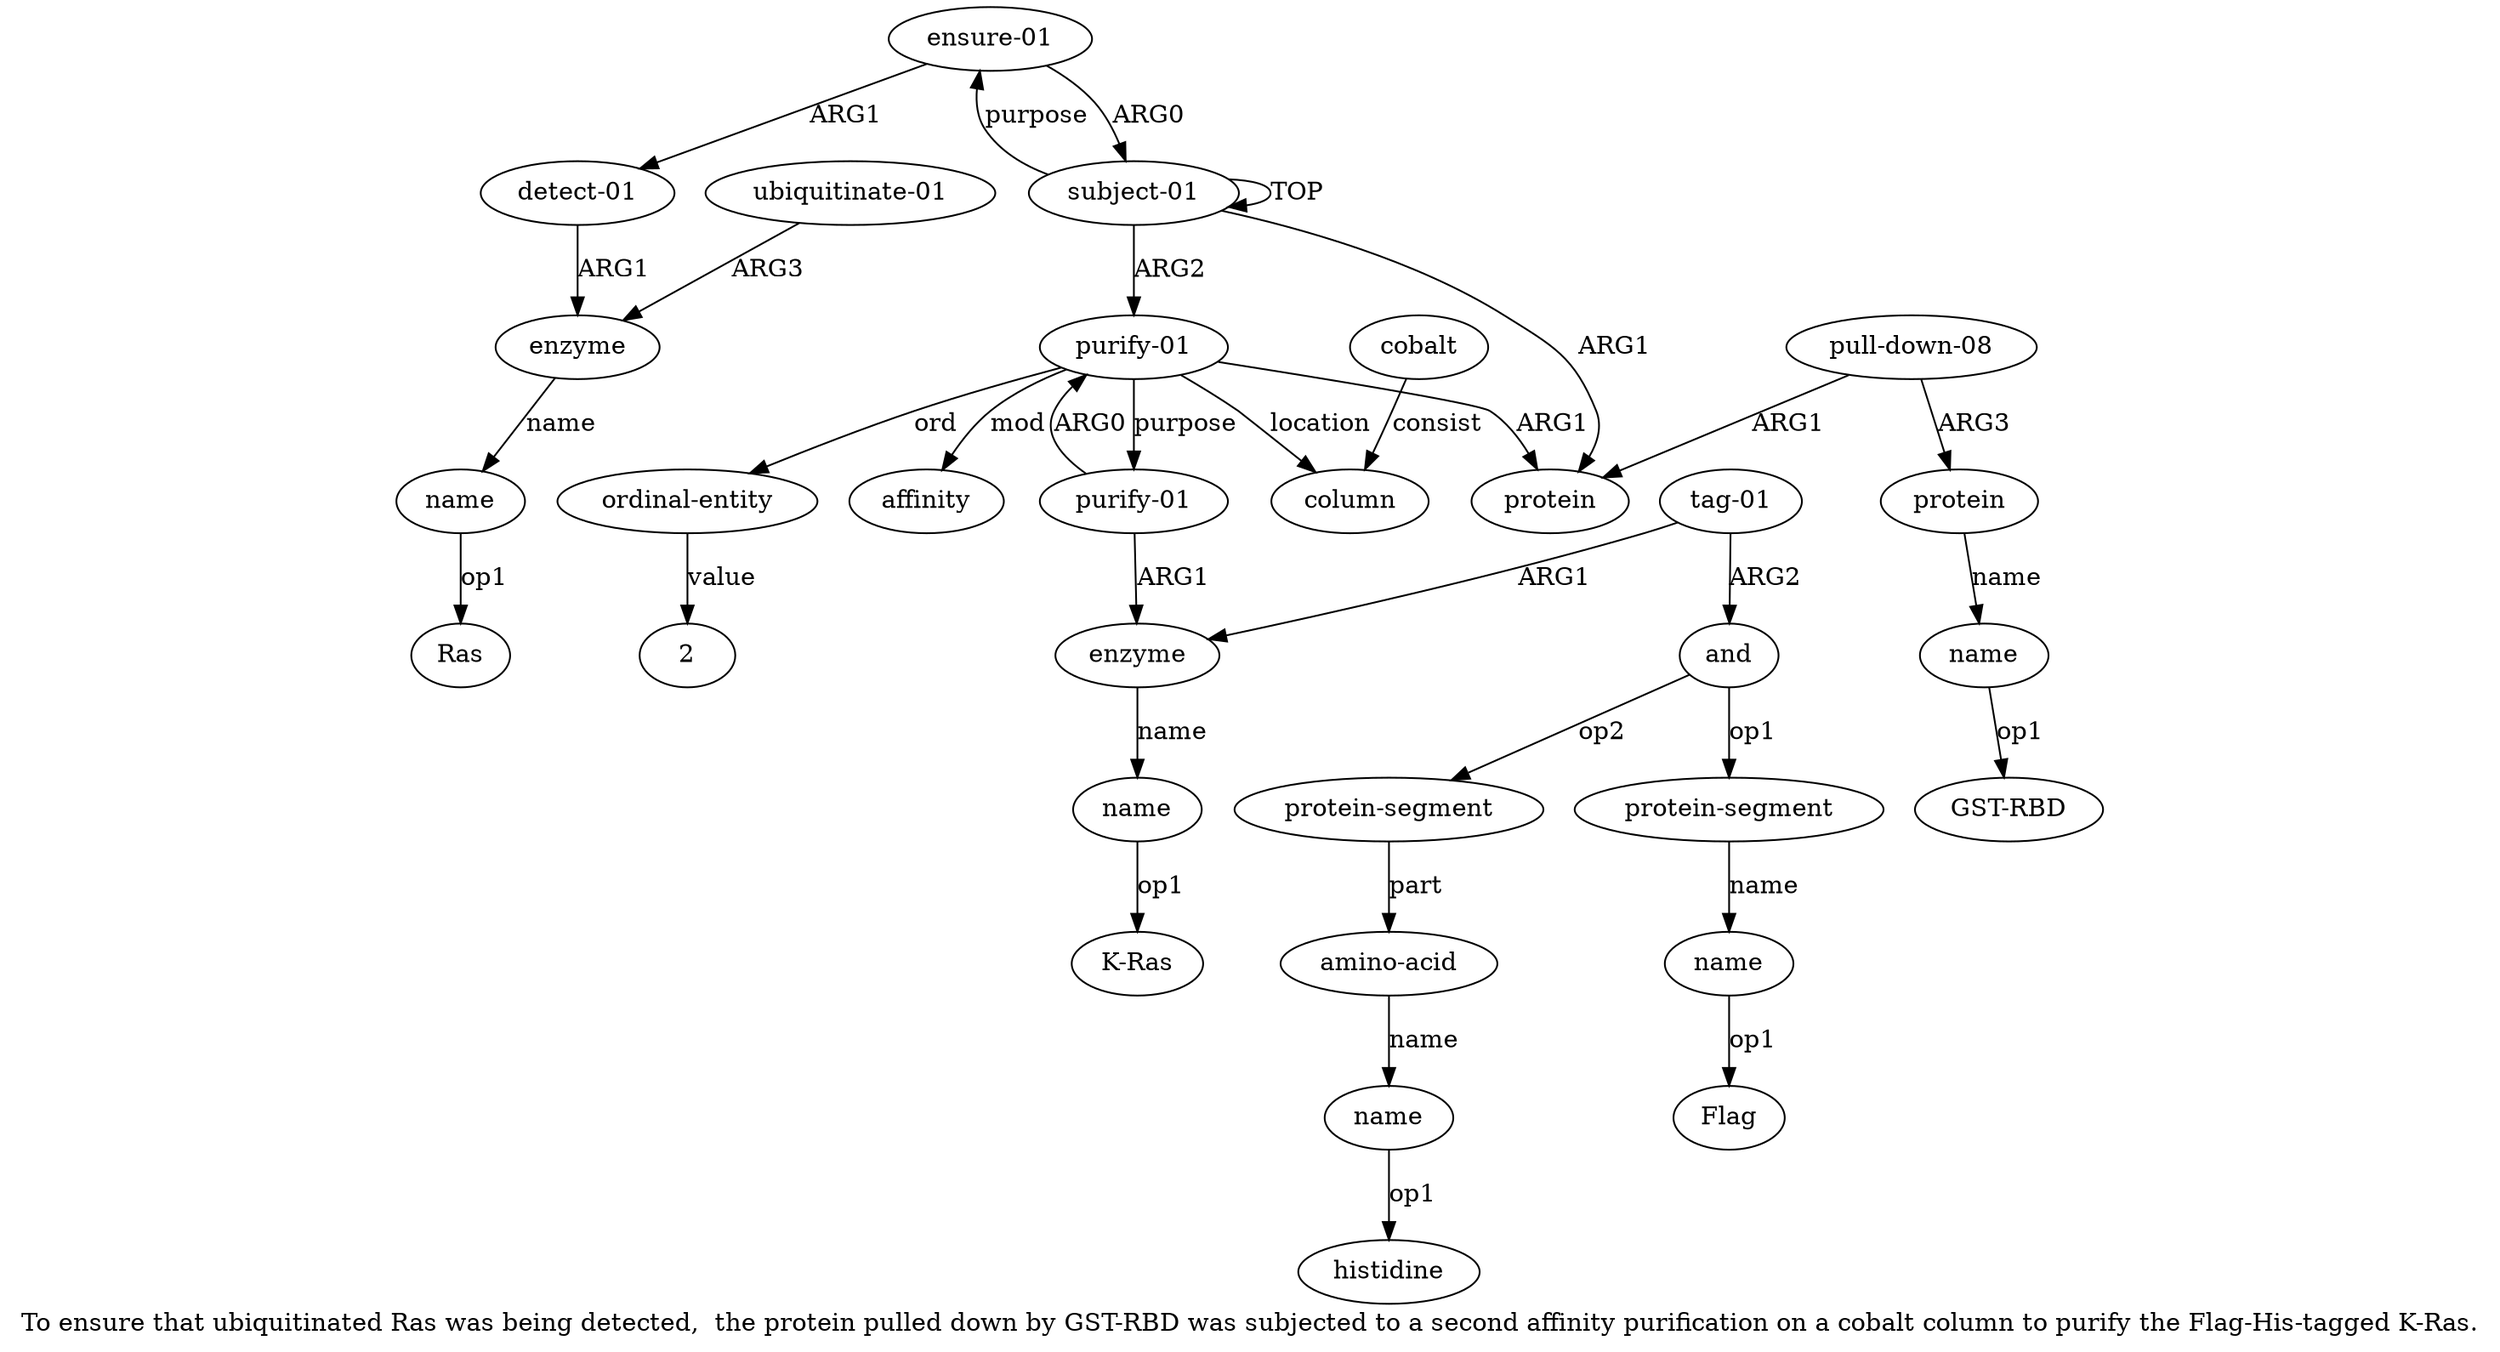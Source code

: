 digraph  {
	graph [label="To ensure that ubiquitinated Ras was being detected,  the protein pulled down by GST-RBD was subjected to a second affinity purification \
on a cobalt column to purify the Flag-His-tagged K-Ras."];
	node [label="\N"];
	a20	 [color=black,
		gold_ind=20,
		gold_label="ensure-01",
		label="ensure-01",
		test_ind=20,
		test_label="ensure-01"];
	a21	 [color=black,
		gold_ind=21,
		gold_label="detect-01",
		label="detect-01",
		test_ind=21,
		test_label="detect-01"];
	a20 -> a21 [key=0,
	color=black,
	gold_label=ARG1,
	label=ARG1,
	test_label=ARG1];
a0 [color=black,
	gold_ind=0,
	gold_label="subject-01",
	label="subject-01",
	test_ind=0,
	test_label="subject-01"];
a20 -> a0 [key=0,
color=black,
gold_label=ARG0,
label=ARG0,
test_label=ARG0];
a22 [color=black,
gold_ind=22,
gold_label=enzyme,
label=enzyme,
test_ind=22,
test_label=enzyme];
a21 -> a22 [key=0,
color=black,
gold_label=ARG1,
label=ARG1,
test_label=ARG1];
a23 [color=black,
gold_ind=23,
gold_label=name,
label=name,
test_ind=23,
test_label=name];
a22 -> a23 [key=0,
color=black,
gold_label=name,
label=name,
test_label=name];
"a23 Ras" [color=black,
gold_ind=-1,
gold_label=Ras,
label=Ras,
test_ind=-1,
test_label=Ras];
a23 -> "a23 Ras" [key=0,
color=black,
gold_label=op1,
label=op1,
test_label=op1];
a24 [color=black,
gold_ind=24,
gold_label="ubiquitinate-01",
label="ubiquitinate-01",
test_ind=24,
test_label="ubiquitinate-01"];
a24 -> a22 [key=0,
color=black,
gold_label=ARG3,
label=ARG3,
test_label=ARG3];
"a9 K-Ras" [color=black,
gold_ind=-1,
gold_label="K-Ras",
label="K-Ras",
test_ind=-1,
test_label="K-Ras"];
"a4 GST-RBD" [color=black,
gold_ind=-1,
gold_label="GST-RBD",
label="GST-RBD",
test_ind=-1,
test_label="GST-RBD"];
"a6 2" [color=black,
gold_ind=-1,
gold_label=2,
label=2,
test_ind=-1,
test_label=2];
"a16 histidine" [color=black,
gold_ind=-1,
gold_label=histidine,
label=histidine,
test_ind=-1,
test_label=histidine];
a15 [color=black,
gold_ind=15,
gold_label="amino-acid",
label="amino-acid",
test_ind=15,
test_label="amino-acid"];
a16 [color=black,
gold_ind=16,
gold_label=name,
label=name,
test_ind=16,
test_label=name];
a15 -> a16 [key=0,
color=black,
gold_label=name,
label=name,
test_label=name];
a14 [color=black,
gold_ind=14,
gold_label="protein-segment",
label="protein-segment",
test_ind=14,
test_label="protein-segment"];
a14 -> a15 [key=0,
color=black,
gold_label=part,
label=part,
test_label=part];
a17 [color=black,
gold_ind=17,
gold_label=affinity,
label=affinity,
test_ind=17,
test_label=affinity];
a16 -> "a16 histidine" [key=0,
color=black,
gold_label=op1,
label=op1,
test_label=op1];
a11 [color=black,
gold_ind=11,
gold_label=and,
label=and,
test_ind=11,
test_label=and];
a11 -> a14 [key=0,
color=black,
gold_label=op2,
label=op2,
test_label=op2];
a12 [color=black,
gold_ind=12,
gold_label="protein-segment",
label="protein-segment",
test_ind=12,
test_label="protein-segment"];
a11 -> a12 [key=0,
color=black,
gold_label=op1,
label=op1,
test_label=op1];
a10 [color=black,
gold_ind=10,
gold_label="tag-01",
label="tag-01",
test_ind=10,
test_label="tag-01"];
a10 -> a11 [key=0,
color=black,
gold_label=ARG2,
label=ARG2,
test_label=ARG2];
a8 [color=black,
gold_ind=8,
gold_label=enzyme,
label=enzyme,
test_ind=8,
test_label=enzyme];
a10 -> a8 [key=0,
color=black,
gold_label=ARG1,
label=ARG1,
test_label=ARG1];
a13 [color=black,
gold_ind=13,
gold_label=name,
label=name,
test_ind=13,
test_label=name];
"a13 Flag" [color=black,
gold_ind=-1,
gold_label=Flag,
label=Flag,
test_ind=-1,
test_label=Flag];
a13 -> "a13 Flag" [key=0,
color=black,
gold_label=op1,
label=op1,
test_label=op1];
a12 -> a13 [key=0,
color=black,
gold_label=name,
label=name,
test_label=name];
a19 [color=black,
gold_ind=19,
gold_label=cobalt,
label=cobalt,
test_ind=19,
test_label=cobalt];
a18 [color=black,
gold_ind=18,
gold_label=column,
label=column,
test_ind=18,
test_label=column];
a19 -> a18 [key=0,
color=black,
gold_label=consist,
label=consist,
test_label=consist];
a1 [color=black,
gold_ind=1,
gold_label=protein,
label=protein,
test_ind=1,
test_label=protein];
a0 -> a20 [key=0,
color=black,
gold_label=purpose,
label=purpose,
test_label=purpose];
a0 -> a1 [key=0,
color=black,
gold_label=ARG1,
label=ARG1,
test_label=ARG1];
a0 -> a0 [key=0,
color=black,
gold_label=TOP,
label=TOP,
test_label=TOP];
a5 [color=black,
gold_ind=5,
gold_label="purify-01",
label="purify-01",
test_ind=5,
test_label="purify-01"];
a0 -> a5 [key=0,
color=black,
gold_label=ARG2,
label=ARG2,
test_label=ARG2];
a3 [color=black,
gold_ind=3,
gold_label=protein,
label=protein,
test_ind=3,
test_label=protein];
a4 [color=black,
gold_ind=4,
gold_label=name,
label=name,
test_ind=4,
test_label=name];
a3 -> a4 [key=0,
color=black,
gold_label=name,
label=name,
test_label=name];
a2 [color=black,
gold_ind=2,
gold_label="pull-down-08",
label="pull-down-08",
test_ind=2,
test_label="pull-down-08"];
a2 -> a1 [key=0,
color=black,
gold_label=ARG1,
label=ARG1,
test_label=ARG1];
a2 -> a3 [key=0,
color=black,
gold_label=ARG3,
label=ARG3,
test_label=ARG3];
a5 -> a17 [key=0,
color=black,
gold_label=mod,
label=mod,
test_label=mod];
a5 -> a18 [key=0,
color=black,
gold_label=location,
label=location,
test_label=location];
a5 -> a1 [key=0,
color=black,
gold_label=ARG1,
label=ARG1,
test_label=ARG1];
a7 [color=black,
gold_ind=7,
gold_label="purify-01",
label="purify-01",
test_ind=7,
test_label="purify-01"];
a5 -> a7 [key=0,
color=black,
gold_label=purpose,
label=purpose,
test_label=purpose];
a6 [color=black,
gold_ind=6,
gold_label="ordinal-entity",
label="ordinal-entity",
test_ind=6,
test_label="ordinal-entity"];
a5 -> a6 [key=0,
color=black,
gold_label=ord,
label=ord,
test_label=ord];
a4 -> "a4 GST-RBD" [key=0,
color=black,
gold_label=op1,
label=op1,
test_label=op1];
a7 -> a5 [key=0,
color=black,
gold_label=ARG0,
label=ARG0,
test_label=ARG0];
a7 -> a8 [key=0,
color=black,
gold_label=ARG1,
label=ARG1,
test_label=ARG1];
a6 -> "a6 2" [key=0,
color=black,
gold_label=value,
label=value,
test_label=value];
a9 [color=black,
gold_ind=9,
gold_label=name,
label=name,
test_ind=9,
test_label=name];
a9 -> "a9 K-Ras" [key=0,
color=black,
gold_label=op1,
label=op1,
test_label=op1];
a8 -> a9 [key=0,
color=black,
gold_label=name,
label=name,
test_label=name];
}
